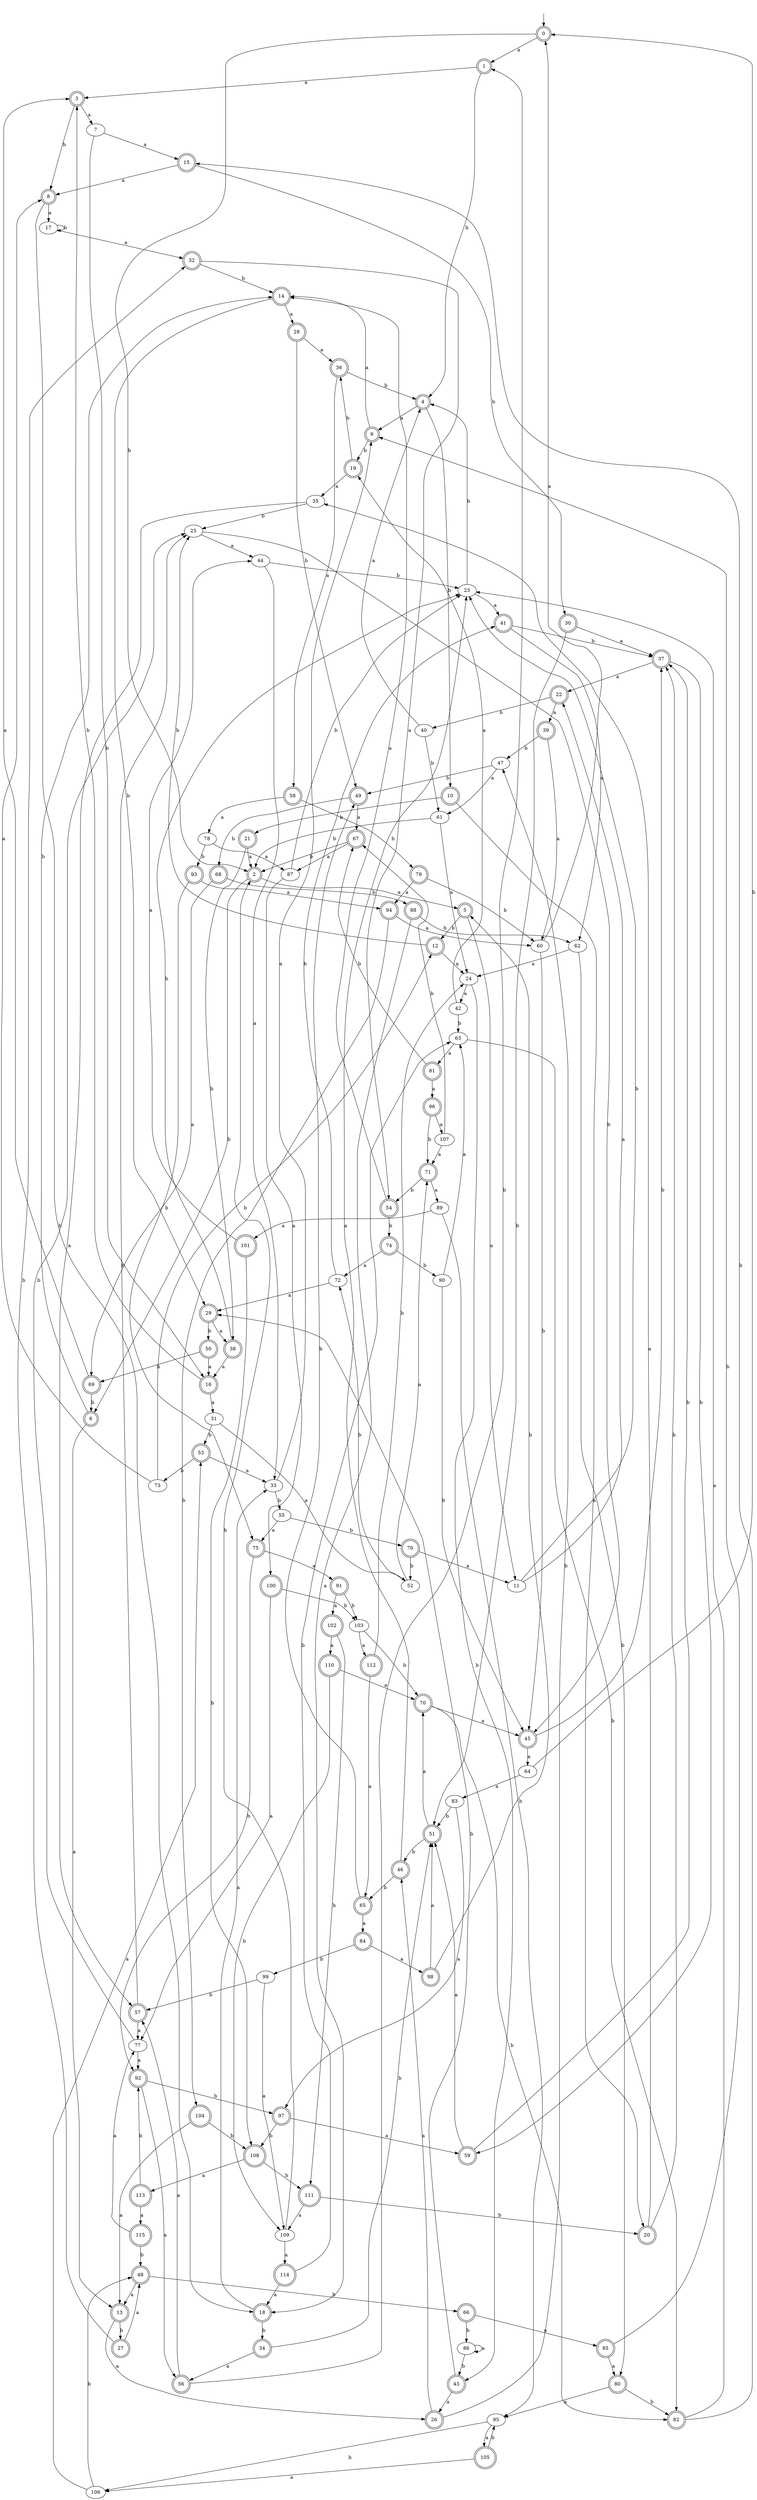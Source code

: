 digraph RandomDFA {
  __start0 [label="", shape=none];
  __start0 -> 0 [label=""];
  0 [shape=circle] [shape=doublecircle]
  0 -> 1 [label="a"]
  0 -> 2 [label="b"]
  1 [shape=doublecircle]
  1 -> 3 [label="a"]
  1 -> 4 [label="b"]
  2 [shape=doublecircle]
  2 -> 5 [label="a"]
  2 -> 6 [label="b"]
  3 [shape=doublecircle]
  3 -> 7 [label="a"]
  3 -> 8 [label="b"]
  4 [shape=doublecircle]
  4 -> 9 [label="a"]
  4 -> 10 [label="b"]
  5 [shape=doublecircle]
  5 -> 11 [label="a"]
  5 -> 12 [label="b"]
  6 [shape=doublecircle]
  6 -> 13 [label="a"]
  6 -> 14 [label="b"]
  7
  7 -> 15 [label="a"]
  7 -> 16 [label="b"]
  8 [shape=doublecircle]
  8 -> 17 [label="a"]
  8 -> 18 [label="b"]
  9 [shape=doublecircle]
  9 -> 14 [label="a"]
  9 -> 19 [label="b"]
  10 [shape=doublecircle]
  10 -> 20 [label="a"]
  10 -> 21 [label="b"]
  11
  11 -> 22 [label="a"]
  11 -> 23 [label="b"]
  12 [shape=doublecircle]
  12 -> 24 [label="a"]
  12 -> 25 [label="b"]
  13 [shape=doublecircle]
  13 -> 26 [label="a"]
  13 -> 27 [label="b"]
  14 [shape=doublecircle]
  14 -> 28 [label="a"]
  14 -> 29 [label="b"]
  15 [shape=doublecircle]
  15 -> 8 [label="a"]
  15 -> 30 [label="b"]
  16 [shape=doublecircle]
  16 -> 31 [label="a"]
  16 -> 3 [label="b"]
  17
  17 -> 32 [label="a"]
  17 -> 17 [label="b"]
  18 [shape=doublecircle]
  18 -> 33 [label="a"]
  18 -> 34 [label="b"]
  19 [shape=doublecircle]
  19 -> 35 [label="a"]
  19 -> 36 [label="b"]
  20 [shape=doublecircle]
  20 -> 35 [label="a"]
  20 -> 37 [label="b"]
  21 [shape=doublecircle]
  21 -> 2 [label="a"]
  21 -> 38 [label="b"]
  22 [shape=doublecircle]
  22 -> 39 [label="a"]
  22 -> 40 [label="b"]
  23
  23 -> 41 [label="a"]
  23 -> 4 [label="b"]
  24
  24 -> 42 [label="a"]
  24 -> 43 [label="b"]
  25
  25 -> 44 [label="a"]
  25 -> 45 [label="b"]
  26 [shape=doublecircle]
  26 -> 46 [label="a"]
  26 -> 47 [label="b"]
  27 [shape=doublecircle]
  27 -> 48 [label="a"]
  27 -> 32 [label="b"]
  28 [shape=doublecircle]
  28 -> 36 [label="a"]
  28 -> 49 [label="b"]
  29 [shape=doublecircle]
  29 -> 38 [label="a"]
  29 -> 50 [label="b"]
  30 [shape=doublecircle]
  30 -> 37 [label="a"]
  30 -> 51 [label="b"]
  31
  31 -> 52 [label="a"]
  31 -> 53 [label="b"]
  32 [shape=doublecircle]
  32 -> 54 [label="a"]
  32 -> 14 [label="b"]
  33
  33 -> 9 [label="a"]
  33 -> 55 [label="b"]
  34 [shape=doublecircle]
  34 -> 56 [label="a"]
  34 -> 51 [label="b"]
  35
  35 -> 57 [label="a"]
  35 -> 25 [label="b"]
  36 [shape=doublecircle]
  36 -> 58 [label="a"]
  36 -> 4 [label="b"]
  37 [shape=doublecircle]
  37 -> 22 [label="a"]
  37 -> 59 [label="b"]
  38 [shape=doublecircle]
  38 -> 16 [label="a"]
  38 -> 23 [label="b"]
  39 [shape=doublecircle]
  39 -> 60 [label="a"]
  39 -> 47 [label="b"]
  40
  40 -> 4 [label="a"]
  40 -> 61 [label="b"]
  41 [shape=doublecircle]
  41 -> 62 [label="a"]
  41 -> 37 [label="b"]
  42
  42 -> 19 [label="a"]
  42 -> 63 [label="b"]
  43 [shape=doublecircle]
  43 -> 26 [label="a"]
  43 -> 29 [label="b"]
  44
  44 -> 33 [label="a"]
  44 -> 23 [label="b"]
  45 [shape=doublecircle]
  45 -> 64 [label="a"]
  45 -> 37 [label="b"]
  46 [shape=doublecircle]
  46 -> 23 [label="a"]
  46 -> 65 [label="b"]
  47
  47 -> 61 [label="a"]
  47 -> 49 [label="b"]
  48 [shape=doublecircle]
  48 -> 13 [label="a"]
  48 -> 66 [label="b"]
  49 [shape=doublecircle]
  49 -> 67 [label="a"]
  49 -> 68 [label="b"]
  50 [shape=doublecircle]
  50 -> 16 [label="a"]
  50 -> 69 [label="b"]
  51 [shape=doublecircle]
  51 -> 70 [label="a"]
  51 -> 46 [label="b"]
  52
  52 -> 71 [label="a"]
  52 -> 72 [label="b"]
  53 [shape=doublecircle]
  53 -> 33 [label="a"]
  53 -> 73 [label="b"]
  54 [shape=doublecircle]
  54 -> 14 [label="a"]
  54 -> 74 [label="b"]
  55
  55 -> 75 [label="a"]
  55 -> 76 [label="b"]
  56 [shape=doublecircle]
  56 -> 57 [label="a"]
  56 -> 1 [label="b"]
  57 [shape=doublecircle]
  57 -> 77 [label="a"]
  57 -> 25 [label="b"]
  58 [shape=doublecircle]
  58 -> 78 [label="a"]
  58 -> 79 [label="b"]
  59 [shape=doublecircle]
  59 -> 51 [label="a"]
  59 -> 37 [label="b"]
  60
  60 -> 0 [label="a"]
  60 -> 45 [label="b"]
  61
  61 -> 24 [label="a"]
  61 -> 2 [label="b"]
  62
  62 -> 24 [label="a"]
  62 -> 80 [label="b"]
  63
  63 -> 81 [label="a"]
  63 -> 82 [label="b"]
  64
  64 -> 83 [label="a"]
  64 -> 0 [label="b"]
  65 [shape=doublecircle]
  65 -> 84 [label="a"]
  65 -> 49 [label="b"]
  66 [shape=doublecircle]
  66 -> 85 [label="a"]
  66 -> 86 [label="b"]
  67 [shape=doublecircle]
  67 -> 87 [label="a"]
  67 -> 2 [label="b"]
  68 [shape=doublecircle]
  68 -> 69 [label="a"]
  68 -> 88 [label="b"]
  69 [shape=doublecircle]
  69 -> 3 [label="a"]
  69 -> 6 [label="b"]
  70 [shape=doublecircle]
  70 -> 45 [label="a"]
  70 -> 82 [label="b"]
  71 [shape=doublecircle]
  71 -> 89 [label="a"]
  71 -> 54 [label="b"]
  72
  72 -> 29 [label="a"]
  72 -> 41 [label="b"]
  73
  73 -> 8 [label="a"]
  73 -> 12 [label="b"]
  74 [shape=doublecircle]
  74 -> 72 [label="a"]
  74 -> 90 [label="b"]
  75 [shape=doublecircle]
  75 -> 91 [label="a"]
  75 -> 92 [label="b"]
  76 [shape=doublecircle]
  76 -> 11 [label="a"]
  76 -> 52 [label="b"]
  77
  77 -> 92 [label="a"]
  77 -> 25 [label="b"]
  78
  78 -> 87 [label="a"]
  78 -> 93 [label="b"]
  79 [shape=doublecircle]
  79 -> 94 [label="a"]
  79 -> 60 [label="b"]
  80 [shape=doublecircle]
  80 -> 95 [label="a"]
  80 -> 82 [label="b"]
  81 [shape=doublecircle]
  81 -> 96 [label="a"]
  81 -> 67 [label="b"]
  82 [shape=doublecircle]
  82 -> 23 [label="a"]
  82 -> 15 [label="b"]
  83
  83 -> 97 [label="a"]
  83 -> 51 [label="b"]
  84 [shape=doublecircle]
  84 -> 98 [label="a"]
  84 -> 99 [label="b"]
  85 [shape=doublecircle]
  85 -> 80 [label="a"]
  85 -> 9 [label="b"]
  86
  86 -> 86 [label="a"]
  86 -> 43 [label="b"]
  87
  87 -> 100 [label="a"]
  87 -> 23 [label="b"]
  88 [shape=doublecircle]
  88 -> 18 [label="a"]
  88 -> 62 [label="b"]
  89
  89 -> 101 [label="a"]
  89 -> 95 [label="b"]
  90
  90 -> 63 [label="a"]
  90 -> 45 [label="b"]
  91 [shape=doublecircle]
  91 -> 102 [label="a"]
  91 -> 103 [label="b"]
  92 [shape=doublecircle]
  92 -> 56 [label="a"]
  92 -> 97 [label="b"]
  93 [shape=doublecircle]
  93 -> 94 [label="a"]
  93 -> 75 [label="b"]
  94 [shape=doublecircle]
  94 -> 60 [label="a"]
  94 -> 104 [label="b"]
  95
  95 -> 105 [label="a"]
  95 -> 106 [label="b"]
  96 [shape=doublecircle]
  96 -> 107 [label="a"]
  96 -> 71 [label="b"]
  97 [shape=doublecircle]
  97 -> 59 [label="a"]
  97 -> 108 [label="b"]
  98 [shape=doublecircle]
  98 -> 51 [label="a"]
  98 -> 5 [label="b"]
  99
  99 -> 109 [label="a"]
  99 -> 57 [label="b"]
  100 [shape=doublecircle]
  100 -> 77 [label="a"]
  100 -> 103 [label="b"]
  101 [shape=doublecircle]
  101 -> 44 [label="a"]
  101 -> 108 [label="b"]
  102 [shape=doublecircle]
  102 -> 110 [label="a"]
  102 -> 111 [label="b"]
  103
  103 -> 112 [label="a"]
  103 -> 70 [label="b"]
  104 [shape=doublecircle]
  104 -> 13 [label="a"]
  104 -> 108 [label="b"]
  105 [shape=doublecircle]
  105 -> 106 [label="a"]
  105 -> 95 [label="b"]
  106
  106 -> 53 [label="a"]
  106 -> 48 [label="b"]
  107
  107 -> 71 [label="a"]
  107 -> 67 [label="b"]
  108 [shape=doublecircle]
  108 -> 113 [label="a"]
  108 -> 111 [label="b"]
  109
  109 -> 114 [label="a"]
  109 -> 2 [label="b"]
  110 [shape=doublecircle]
  110 -> 70 [label="a"]
  110 -> 109 [label="b"]
  111 [shape=doublecircle]
  111 -> 109 [label="a"]
  111 -> 20 [label="b"]
  112 [shape=doublecircle]
  112 -> 65 [label="a"]
  112 -> 24 [label="b"]
  113 [shape=doublecircle]
  113 -> 115 [label="a"]
  113 -> 92 [label="b"]
  114 [shape=doublecircle]
  114 -> 18 [label="a"]
  114 -> 63 [label="b"]
  115 [shape=doublecircle]
  115 -> 77 [label="a"]
  115 -> 48 [label="b"]
}
